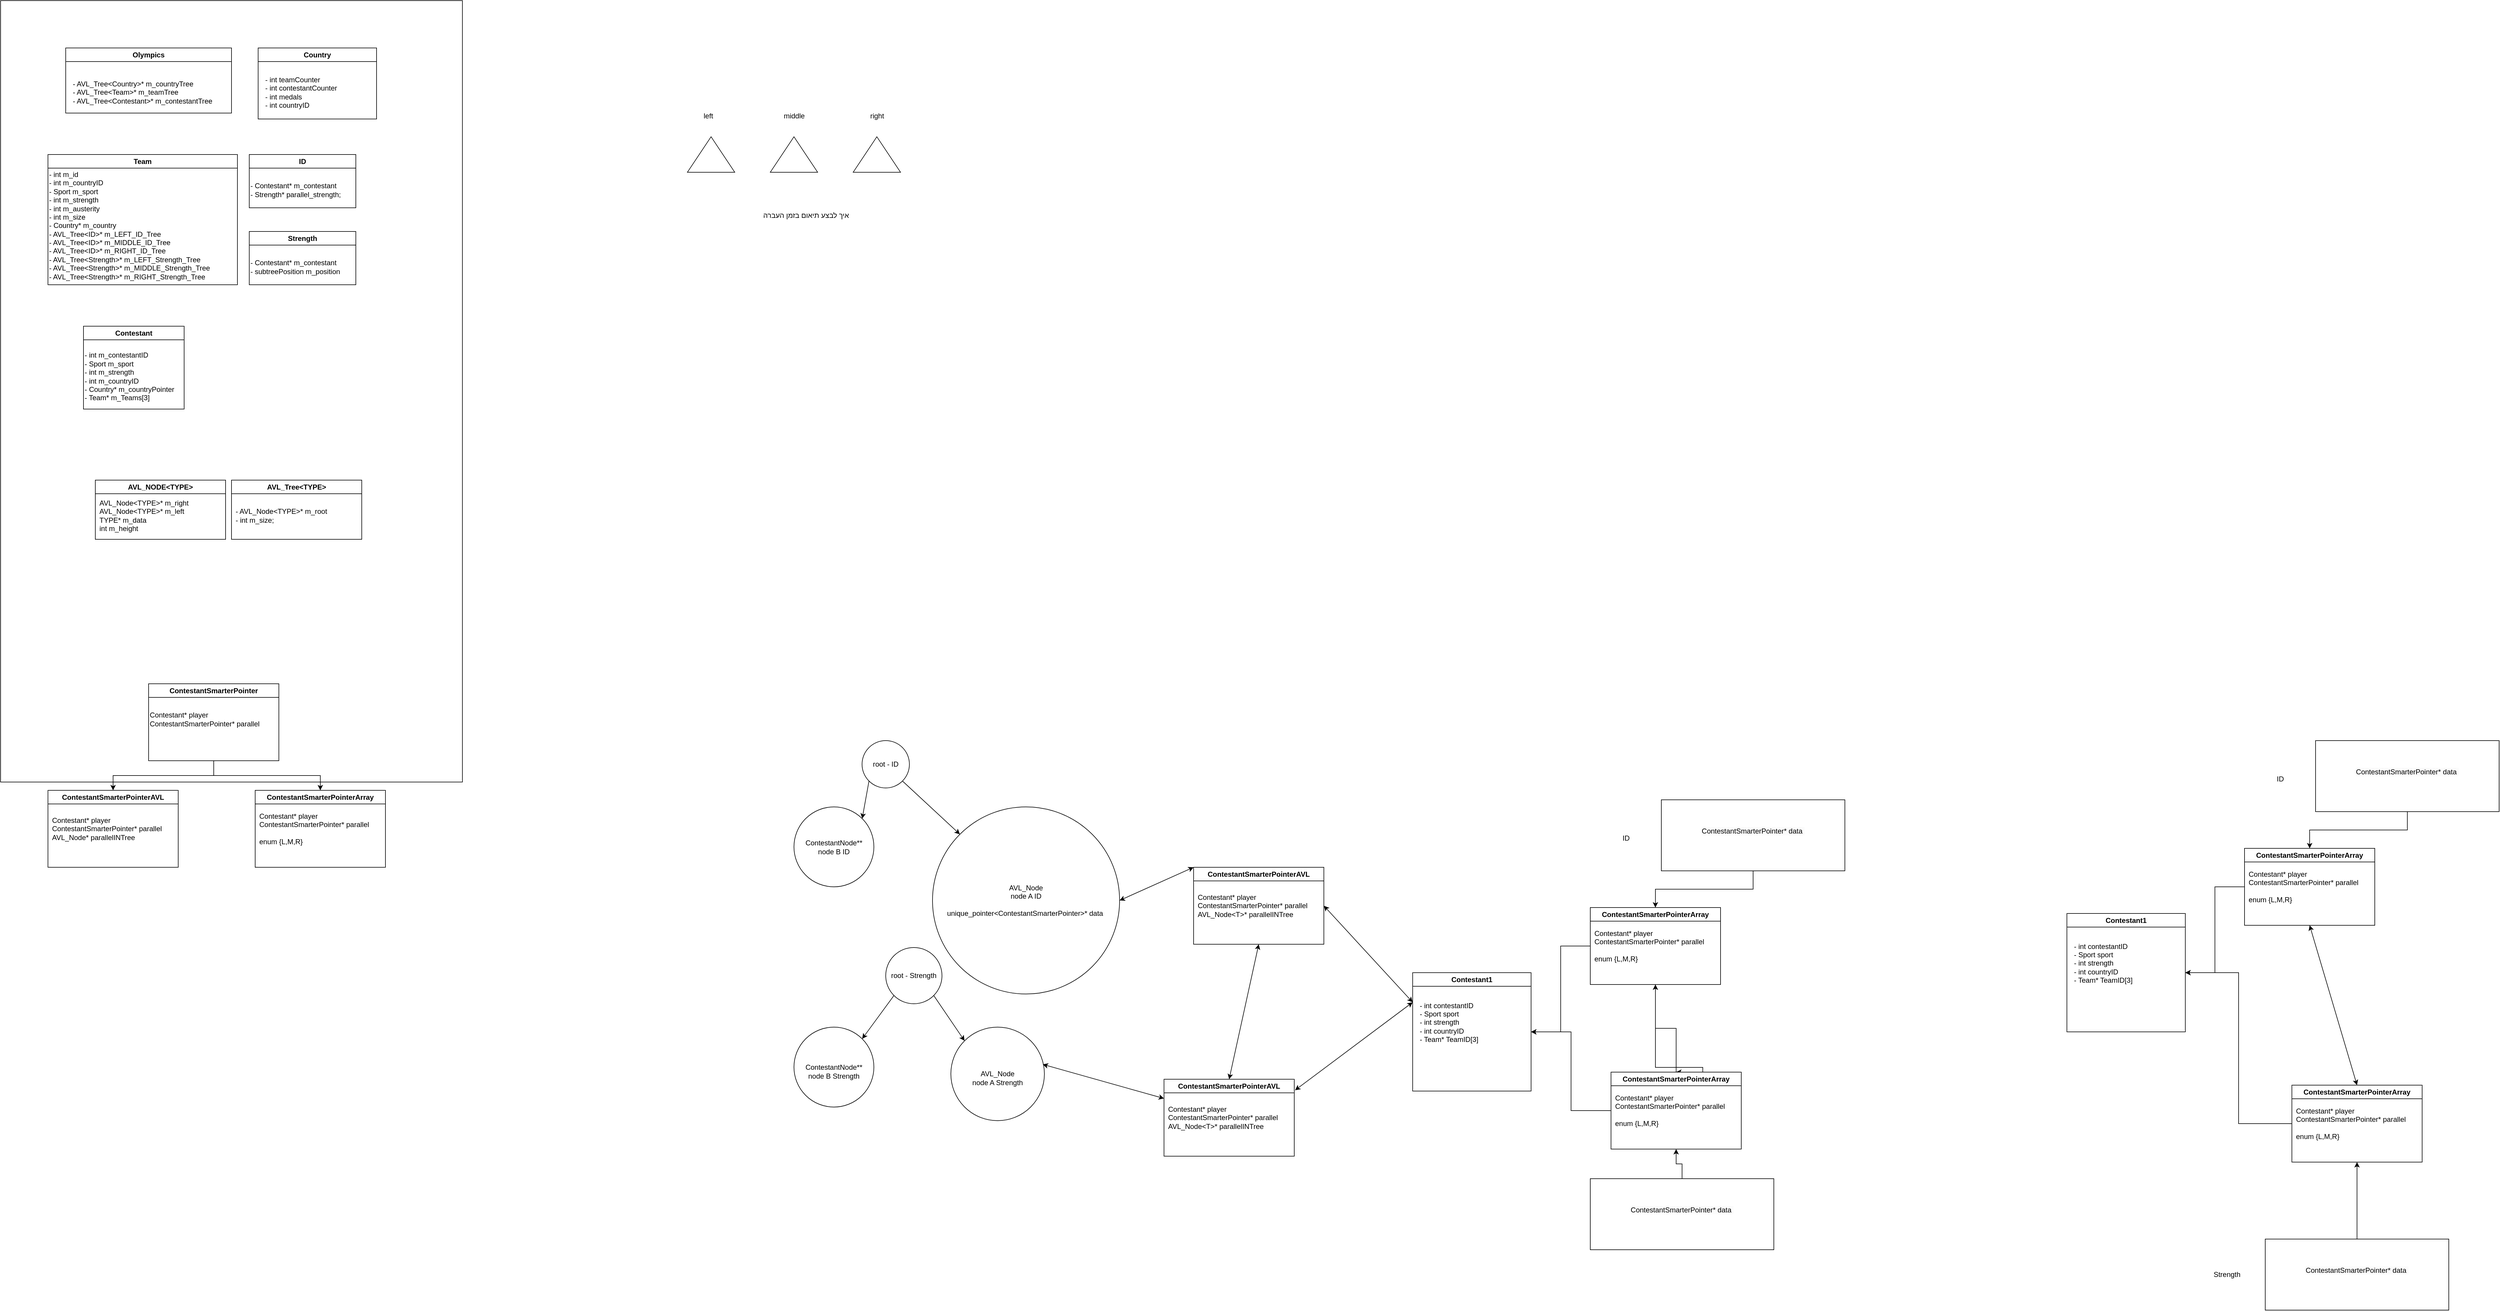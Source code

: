<mxfile version="23.1.5" type="device">
  <diagram name="Class digrams" id="4H7O5t1QDAGb7dw0we2P">
    <mxGraphModel dx="1450" dy="333" grid="1" gridSize="10" guides="1" tooltips="1" connect="1" arrows="1" fold="1" page="1" pageScale="1" pageWidth="850" pageHeight="1100" math="0" shadow="0">
      <root>
        <mxCell id="0" />
        <mxCell id="1" parent="0" />
        <mxCell id="AIO8lVscRBG7UP15IH8a-1" value="" style="rounded=0;whiteSpace=wrap;html=1;" vertex="1" parent="1">
          <mxGeometry x="-10" y="10" width="780" height="1320" as="geometry" />
        </mxCell>
        <mxCell id="T2zxaJ50x-dEuRoKM8ko-1" value="Olympics" style="swimlane;whiteSpace=wrap;html=1;" parent="1" vertex="1">
          <mxGeometry x="100" y="90" width="280" height="110" as="geometry" />
        </mxCell>
        <mxCell id="T2zxaJ50x-dEuRoKM8ko-5" value="- AVL_Tree&amp;lt;Country&amp;gt;* m_countryTree&lt;br&gt;- AVL_Tree&amp;lt;Team&amp;gt;* m_teamTree&lt;br&gt;- AVL_Tree&amp;lt;Contestant&amp;gt;* m_contestantTree" style="text;html=1;align=left;verticalAlign=middle;resizable=0;points=[];autosize=1;strokeColor=none;fillColor=none;" parent="T2zxaJ50x-dEuRoKM8ko-1" vertex="1">
          <mxGeometry x="10" y="45" width="260" height="60" as="geometry" />
        </mxCell>
        <mxCell id="T2zxaJ50x-dEuRoKM8ko-2" value="Country" style="swimlane;whiteSpace=wrap;html=1;" parent="1" vertex="1">
          <mxGeometry x="425" y="90" width="200" height="120" as="geometry" />
        </mxCell>
        <mxCell id="T2zxaJ50x-dEuRoKM8ko-7" value="- int teamCounter&lt;br&gt;- int contestantCounter&lt;br&gt;- int medals&lt;br&gt;- int countryID" style="text;html=1;align=left;verticalAlign=middle;resizable=0;points=[];autosize=1;strokeColor=none;fillColor=none;" parent="T2zxaJ50x-dEuRoKM8ko-2" vertex="1">
          <mxGeometry x="10" y="40" width="140" height="70" as="geometry" />
        </mxCell>
        <mxCell id="T2zxaJ50x-dEuRoKM8ko-3" value="Team" style="swimlane;whiteSpace=wrap;html=1;" parent="1" vertex="1">
          <mxGeometry x="70" y="270" width="320" height="220" as="geometry" />
        </mxCell>
        <mxCell id="T2zxaJ50x-dEuRoKM8ko-6" value="- int m_id&lt;br&gt;- int m_countryID&lt;br&gt;- Sport m_sport&lt;br&gt;- int m_strength&lt;br&gt;- int m_austerity&lt;br&gt;- int m_size&lt;br&gt;- Country* m_country&lt;br&gt;- AVL_Tree&amp;lt;ID&amp;gt;* m_LEFT_ID_Tree&lt;br&gt;- AVL_Tree&amp;lt;ID&amp;gt;* m_MIDDLE_ID_Tree&lt;br&gt;- AVL_Tree&amp;lt;ID&amp;gt;* m_RIGHT_ID_Tree&lt;br&gt;- AVL_Tree&amp;lt;Strength&amp;gt;* m_LEFT_Strength_Tree&lt;br&gt;- AVL_Tree&amp;lt;Strength&amp;gt;* m_MIDDLE_Strength_Tree&lt;br&gt;- AVL_Tree&amp;lt;Strength&amp;gt;* m_RIGHT_Strength_Tree" style="text;html=1;align=left;verticalAlign=middle;resizable=0;points=[];autosize=1;strokeColor=none;fillColor=none;" parent="T2zxaJ50x-dEuRoKM8ko-3" vertex="1">
          <mxGeometry y="20" width="300" height="200" as="geometry" />
        </mxCell>
        <mxCell id="T2zxaJ50x-dEuRoKM8ko-4" value="Contestant" style="swimlane;whiteSpace=wrap;html=1;" parent="1" vertex="1">
          <mxGeometry x="130" y="560" width="170" height="140" as="geometry" />
        </mxCell>
        <mxCell id="T2zxaJ50x-dEuRoKM8ko-8" value="- int m_contestantID&lt;br&gt;- Sport m_sport&lt;br&gt;- int m_strength&lt;br&gt;- int m_countryID&lt;br&gt;- Country*&amp;nbsp;m_countryPointer&lt;br&gt;- Team* m_Teams[3]" style="text;html=1;align=left;verticalAlign=middle;resizable=0;points=[];autosize=1;strokeColor=none;fillColor=none;" parent="T2zxaJ50x-dEuRoKM8ko-4" vertex="1">
          <mxGeometry y="35" width="170" height="100" as="geometry" />
        </mxCell>
        <mxCell id="T2zxaJ50x-dEuRoKM8ko-18" value="" style="triangle;whiteSpace=wrap;html=1;rotation=-90;" parent="1" vertex="1">
          <mxGeometry x="1160" y="230" width="60" height="80" as="geometry" />
        </mxCell>
        <mxCell id="T2zxaJ50x-dEuRoKM8ko-19" value="" style="triangle;whiteSpace=wrap;html=1;rotation=-90;" parent="1" vertex="1">
          <mxGeometry x="1300" y="230" width="60" height="80" as="geometry" />
        </mxCell>
        <mxCell id="T2zxaJ50x-dEuRoKM8ko-20" value="" style="triangle;whiteSpace=wrap;html=1;rotation=-90;" parent="1" vertex="1">
          <mxGeometry x="1440" y="230" width="60" height="80" as="geometry" />
        </mxCell>
        <mxCell id="T2zxaJ50x-dEuRoKM8ko-21" value="left" style="text;html=1;align=center;verticalAlign=middle;resizable=0;points=[];autosize=1;strokeColor=none;fillColor=none;" parent="1" vertex="1">
          <mxGeometry x="1165" y="190" width="40" height="30" as="geometry" />
        </mxCell>
        <mxCell id="T2zxaJ50x-dEuRoKM8ko-22" value="middle" style="text;html=1;align=center;verticalAlign=middle;resizable=0;points=[];autosize=1;strokeColor=none;fillColor=none;" parent="1" vertex="1">
          <mxGeometry x="1300" y="190" width="60" height="30" as="geometry" />
        </mxCell>
        <mxCell id="T2zxaJ50x-dEuRoKM8ko-23" value="right" style="text;html=1;align=center;verticalAlign=middle;resizable=0;points=[];autosize=1;strokeColor=none;fillColor=none;" parent="1" vertex="1">
          <mxGeometry x="1445" y="190" width="50" height="30" as="geometry" />
        </mxCell>
        <mxCell id="N83IAVNiODU6X3ACAAQW-1" value="AVL_NODE&amp;lt;TYPE&amp;gt;" style="swimlane;whiteSpace=wrap;html=1;" parent="1" vertex="1">
          <mxGeometry x="150" y="820" width="220" height="100" as="geometry" />
        </mxCell>
        <mxCell id="N83IAVNiODU6X3ACAAQW-2" value="AVL_Node&amp;lt;TYPE&amp;gt;* m_right&lt;br&gt;AVL_Node&amp;lt;TYPE&amp;gt;* m_left&lt;br&gt;TYPE* m_data&lt;br&gt;int m_height" style="text;html=1;align=left;verticalAlign=middle;resizable=0;points=[];autosize=1;strokeColor=none;fillColor=none;" parent="N83IAVNiODU6X3ACAAQW-1" vertex="1">
          <mxGeometry x="5" y="25" width="170" height="70" as="geometry" />
        </mxCell>
        <mxCell id="ulZXFaWOzzicwTLMzDGT-1" value="root - ID" style="ellipse;whiteSpace=wrap;html=1;aspect=fixed;" parent="1" vertex="1">
          <mxGeometry x="1445" y="1260" width="80" height="80" as="geometry" />
        </mxCell>
        <mxCell id="ulZXFaWOzzicwTLMzDGT-3" value="AVL_Node&lt;br&gt;node A ID&lt;br&gt;&lt;br&gt;unique_pointer&amp;lt;ContestantSmarterPointer&amp;gt;* data&amp;nbsp;" style="ellipse;whiteSpace=wrap;html=1;aspect=fixed;" parent="1" vertex="1">
          <mxGeometry x="1564" y="1372" width="316" height="316" as="geometry" />
        </mxCell>
        <mxCell id="ulZXFaWOzzicwTLMzDGT-5" value="" style="endArrow=classic;html=1;rounded=0;exitX=0;exitY=1;exitDx=0;exitDy=0;entryX=1;entryY=0;entryDx=0;entryDy=0;" parent="1" source="ulZXFaWOzzicwTLMzDGT-1" target="ulZXFaWOzzicwTLMzDGT-9" edge="1">
          <mxGeometry width="50" height="50" relative="1" as="geometry">
            <mxPoint x="1465" y="1482" as="sourcePoint" />
            <mxPoint x="1453.284" y="1483.716" as="targetPoint" />
          </mxGeometry>
        </mxCell>
        <mxCell id="ulZXFaWOzzicwTLMzDGT-7" value="" style="endArrow=classic;html=1;rounded=0;exitX=1;exitY=1;exitDx=0;exitDy=0;entryX=0;entryY=0;entryDx=0;entryDy=0;" parent="1" source="ulZXFaWOzzicwTLMzDGT-1" target="ulZXFaWOzzicwTLMzDGT-3" edge="1">
          <mxGeometry width="50" height="50" relative="1" as="geometry">
            <mxPoint x="1575" y="1452" as="sourcePoint" />
            <mxPoint x="1625" y="1402" as="targetPoint" />
          </mxGeometry>
        </mxCell>
        <mxCell id="ulZXFaWOzzicwTLMzDGT-8" value="איך לבצע תיאום בזמן העברה" style="text;html=1;align=center;verticalAlign=middle;resizable=0;points=[];autosize=1;strokeColor=none;fillColor=none;" parent="1" vertex="1">
          <mxGeometry x="1270" y="358" width="160" height="30" as="geometry" />
        </mxCell>
        <mxCell id="ulZXFaWOzzicwTLMzDGT-9" value="ContestantNode**&lt;br style=&quot;border-color: var(--border-color);&quot;&gt;node B ID" style="ellipse;whiteSpace=wrap;html=1;aspect=fixed;" parent="1" vertex="1">
          <mxGeometry x="1330" y="1372" width="135" height="135" as="geometry" />
        </mxCell>
        <mxCell id="ulZXFaWOzzicwTLMzDGT-10" value="root - Strength" style="ellipse;whiteSpace=wrap;html=1;aspect=fixed;" parent="1" vertex="1">
          <mxGeometry x="1485" y="1609.5" width="95" height="95" as="geometry" />
        </mxCell>
        <mxCell id="ulZXFaWOzzicwTLMzDGT-11" value="&lt;br&gt;AVL_Node&lt;br style=&quot;border-color: var(--border-color); color: rgb(0, 0, 0); font-family: Helvetica; font-size: 12px; font-style: normal; font-variant-ligatures: normal; font-variant-caps: normal; font-weight: 400; letter-spacing: normal; orphans: 2; text-align: center; text-indent: 0px; text-transform: none; widows: 2; word-spacing: 0px; -webkit-text-stroke-width: 0px; background-color: rgb(251, 251, 251); text-decoration-thickness: initial; text-decoration-style: initial; text-decoration-color: initial;&quot;&gt;node A Strength" style="ellipse;whiteSpace=wrap;html=1;aspect=fixed;" parent="1" vertex="1">
          <mxGeometry x="1595" y="1744" width="158" height="158" as="geometry" />
        </mxCell>
        <mxCell id="ulZXFaWOzzicwTLMzDGT-12" value="" style="endArrow=classic;html=1;rounded=0;exitX=0;exitY=1;exitDx=0;exitDy=0;entryX=1;entryY=0;entryDx=0;entryDy=0;" parent="1" source="ulZXFaWOzzicwTLMzDGT-10" target="ulZXFaWOzzicwTLMzDGT-15" edge="1">
          <mxGeometry width="50" height="50" relative="1" as="geometry">
            <mxPoint x="1465" y="1774" as="sourcePoint" />
            <mxPoint x="1453.284" y="1775.716" as="targetPoint" />
          </mxGeometry>
        </mxCell>
        <mxCell id="ulZXFaWOzzicwTLMzDGT-15" value="&lt;br style=&quot;border-color: var(--border-color);&quot;&gt;ContestantNode**&lt;br style=&quot;border-color: var(--border-color);&quot;&gt;&lt;span style=&quot;border-color: var(--border-color);&quot;&gt;node B Strength&lt;/span&gt;" style="ellipse;whiteSpace=wrap;html=1;aspect=fixed;" parent="1" vertex="1">
          <mxGeometry x="1330" y="1744" width="135" height="135" as="geometry" />
        </mxCell>
        <mxCell id="ulZXFaWOzzicwTLMzDGT-17" value="Contestant1" style="swimlane;whiteSpace=wrap;html=1;" parent="1" vertex="1">
          <mxGeometry x="3480" y="1552" width="200" height="200" as="geometry" />
        </mxCell>
        <mxCell id="ulZXFaWOzzicwTLMzDGT-70" value="- int contestantID&lt;br style=&quot;border-color: var(--border-color);&quot;&gt;&lt;span style=&quot;&quot;&gt;- Sport sport&lt;/span&gt;&lt;br style=&quot;border-color: var(--border-color);&quot;&gt;&lt;span style=&quot;&quot;&gt;- int strength&lt;/span&gt;&lt;br style=&quot;border-color: var(--border-color);&quot;&gt;&lt;span style=&quot;&quot;&gt;- int countryID&lt;/span&gt;&lt;br style=&quot;border-color: var(--border-color);&quot;&gt;&lt;span style=&quot;&quot;&gt;- Team* TeamID[3]&lt;/span&gt;" style="text;html=1;align=left;verticalAlign=middle;resizable=0;points=[];autosize=1;strokeColor=none;fillColor=none;" parent="ulZXFaWOzzicwTLMzDGT-17" vertex="1">
          <mxGeometry x="10" y="39" width="120" height="90" as="geometry" />
        </mxCell>
        <mxCell id="ulZXFaWOzzicwTLMzDGT-46" value="" style="endArrow=classic;html=1;rounded=0;exitX=1;exitY=1;exitDx=0;exitDy=0;entryX=0;entryY=0;entryDx=0;entryDy=0;" parent="1" source="ulZXFaWOzzicwTLMzDGT-10" target="ulZXFaWOzzicwTLMzDGT-11" edge="1">
          <mxGeometry width="50" height="50" relative="1" as="geometry">
            <mxPoint x="1565" y="1722" as="sourcePoint" />
            <mxPoint x="1533" y="1784" as="targetPoint" />
          </mxGeometry>
        </mxCell>
        <mxCell id="ulZXFaWOzzicwTLMzDGT-101" value="ContestantSmarterPointerArray" style="swimlane;whiteSpace=wrap;html=1;" parent="1" vertex="1">
          <mxGeometry x="420" y="1344" width="220" height="130" as="geometry" />
        </mxCell>
        <mxCell id="ulZXFaWOzzicwTLMzDGT-102" value="Contestant* player&lt;br&gt;ContestantSmarterPointer* parallel&lt;br&gt;&lt;br&gt;enum {L,M,R}" style="text;html=1;align=left;verticalAlign=middle;resizable=0;points=[];autosize=1;strokeColor=none;fillColor=none;" parent="ulZXFaWOzzicwTLMzDGT-101" vertex="1">
          <mxGeometry x="5" y="30" width="210" height="70" as="geometry" />
        </mxCell>
        <mxCell id="ulZXFaWOzzicwTLMzDGT-103" value="ContestantSmarterPointerAVL" style="swimlane;whiteSpace=wrap;html=1;" parent="1" vertex="1">
          <mxGeometry x="70" y="1344" width="220" height="130" as="geometry" />
        </mxCell>
        <mxCell id="ulZXFaWOzzicwTLMzDGT-104" value="Contestant* player&lt;br&gt;ContestantSmarterPointer* parallel&lt;br&gt;AVL_Node* parallelINTree" style="text;html=1;align=left;verticalAlign=middle;resizable=0;points=[];autosize=1;strokeColor=none;fillColor=none;" parent="ulZXFaWOzzicwTLMzDGT-103" vertex="1">
          <mxGeometry x="5" y="35" width="210" height="60" as="geometry" />
        </mxCell>
        <mxCell id="ulZXFaWOzzicwTLMzDGT-106" value="ContestantSmarterPointer" style="swimlane;whiteSpace=wrap;html=1;" parent="1" vertex="1">
          <mxGeometry x="240" y="1164" width="220" height="130" as="geometry" />
        </mxCell>
        <mxCell id="ulZXFaWOzzicwTLMzDGT-107" value="Contestant* player&lt;br&gt;ContestantSmarterPointer* parallel" style="text;html=1;align=left;verticalAlign=middle;resizable=0;points=[];autosize=1;strokeColor=none;fillColor=none;" parent="ulZXFaWOzzicwTLMzDGT-106" vertex="1">
          <mxGeometry y="40" width="210" height="40" as="geometry" />
        </mxCell>
        <mxCell id="ulZXFaWOzzicwTLMzDGT-108" style="edgeStyle=orthogonalEdgeStyle;rounded=0;orthogonalLoop=1;jettySize=auto;html=1;" parent="1" source="ulZXFaWOzzicwTLMzDGT-106" target="ulZXFaWOzzicwTLMzDGT-103" edge="1">
          <mxGeometry relative="1" as="geometry" />
        </mxCell>
        <mxCell id="ulZXFaWOzzicwTLMzDGT-109" style="edgeStyle=orthogonalEdgeStyle;rounded=0;orthogonalLoop=1;jettySize=auto;html=1;exitX=0.5;exitY=1;exitDx=0;exitDy=0;" parent="1" source="ulZXFaWOzzicwTLMzDGT-106" target="ulZXFaWOzzicwTLMzDGT-101" edge="1">
          <mxGeometry relative="1" as="geometry">
            <mxPoint x="557" y="1023" as="targetPoint" />
          </mxGeometry>
        </mxCell>
        <mxCell id="ulZXFaWOzzicwTLMzDGT-115" style="edgeStyle=orthogonalEdgeStyle;rounded=0;orthogonalLoop=1;jettySize=auto;html=1;entryX=1;entryY=0.5;entryDx=0;entryDy=0;" parent="1" source="ulZXFaWOzzicwTLMzDGT-111" target="ulZXFaWOzzicwTLMzDGT-17" edge="1">
          <mxGeometry relative="1" as="geometry" />
        </mxCell>
        <mxCell id="ulZXFaWOzzicwTLMzDGT-111" value="ContestantSmarterPointerArray" style="swimlane;whiteSpace=wrap;html=1;" parent="1" vertex="1">
          <mxGeometry x="3780" y="1442" width="220" height="130" as="geometry" />
        </mxCell>
        <mxCell id="ulZXFaWOzzicwTLMzDGT-112" value="Contestant* player&lt;br&gt;ContestantSmarterPointer* parallel&lt;br&gt;&lt;br&gt;enum {L,M,R}" style="text;html=1;align=left;verticalAlign=middle;resizable=0;points=[];autosize=1;strokeColor=none;fillColor=none;" parent="ulZXFaWOzzicwTLMzDGT-111" vertex="1">
          <mxGeometry x="5" y="30" width="210" height="70" as="geometry" />
        </mxCell>
        <mxCell id="ulZXFaWOzzicwTLMzDGT-120" style="edgeStyle=orthogonalEdgeStyle;rounded=0;orthogonalLoop=1;jettySize=auto;html=1;entryX=0.5;entryY=0;entryDx=0;entryDy=0;" parent="1" source="ulZXFaWOzzicwTLMzDGT-119" target="ulZXFaWOzzicwTLMzDGT-111" edge="1">
          <mxGeometry relative="1" as="geometry" />
        </mxCell>
        <mxCell id="ulZXFaWOzzicwTLMzDGT-119" value="&#xa;&lt;span style=&quot;color: rgb(0, 0, 0); font-family: Helvetica; font-size: 12px; font-style: normal; font-variant-ligatures: normal; font-variant-caps: normal; font-weight: 400; letter-spacing: normal; orphans: 2; text-align: center; text-indent: 0px; text-transform: none; widows: 2; word-spacing: 0px; -webkit-text-stroke-width: 0px; background-color: rgb(251, 251, 251); text-decoration-thickness: initial; text-decoration-style: initial; text-decoration-color: initial; float: none; display: inline !important;&quot;&gt;ContestantSmarterPointer* data&amp;nbsp;&lt;/span&gt;&#xa;&#xa;" style="rounded=0;whiteSpace=wrap;html=1;" parent="1" vertex="1">
          <mxGeometry x="3900" y="1260" width="310" height="120" as="geometry" />
        </mxCell>
        <mxCell id="ulZXFaWOzzicwTLMzDGT-123" value="ID" style="text;html=1;align=center;verticalAlign=middle;resizable=0;points=[];autosize=1;strokeColor=none;fillColor=none;" parent="1" vertex="1">
          <mxGeometry x="3820" y="1310" width="40" height="30" as="geometry" />
        </mxCell>
        <mxCell id="ulZXFaWOzzicwTLMzDGT-138" style="edgeStyle=orthogonalEdgeStyle;rounded=0;orthogonalLoop=1;jettySize=auto;html=1;entryX=0.5;entryY=1;entryDx=0;entryDy=0;" parent="1" source="ulZXFaWOzzicwTLMzDGT-134" target="ulZXFaWOzzicwTLMzDGT-136" edge="1">
          <mxGeometry relative="1" as="geometry" />
        </mxCell>
        <mxCell id="ulZXFaWOzzicwTLMzDGT-134" value="&#xa;&lt;span style=&quot;color: rgb(0, 0, 0); font-family: Helvetica; font-size: 12px; font-style: normal; font-variant-ligatures: normal; font-variant-caps: normal; font-weight: 400; letter-spacing: normal; orphans: 2; text-align: center; text-indent: 0px; text-transform: none; widows: 2; word-spacing: 0px; -webkit-text-stroke-width: 0px; background-color: rgb(251, 251, 251); text-decoration-thickness: initial; text-decoration-style: initial; text-decoration-color: initial; float: none; display: inline !important;&quot;&gt;ContestantSmarterPointer* data&amp;nbsp;&lt;/span&gt;&#xa;&#xa;" style="rounded=0;whiteSpace=wrap;html=1;" parent="1" vertex="1">
          <mxGeometry x="3815" y="2102" width="310" height="120" as="geometry" />
        </mxCell>
        <mxCell id="ulZXFaWOzzicwTLMzDGT-140" style="edgeStyle=orthogonalEdgeStyle;rounded=0;orthogonalLoop=1;jettySize=auto;html=1;entryX=1;entryY=0.5;entryDx=0;entryDy=0;" parent="1" source="ulZXFaWOzzicwTLMzDGT-136" target="ulZXFaWOzzicwTLMzDGT-17" edge="1">
          <mxGeometry relative="1" as="geometry" />
        </mxCell>
        <mxCell id="ulZXFaWOzzicwTLMzDGT-136" value="ContestantSmarterPointerArray" style="swimlane;whiteSpace=wrap;html=1;" parent="1" vertex="1">
          <mxGeometry x="3860" y="1842" width="220" height="130" as="geometry" />
        </mxCell>
        <mxCell id="ulZXFaWOzzicwTLMzDGT-137" value="Contestant* player&lt;br&gt;ContestantSmarterPointer* parallel&lt;br&gt;&lt;br&gt;enum {L,M,R}" style="text;html=1;align=left;verticalAlign=middle;resizable=0;points=[];autosize=1;strokeColor=none;fillColor=none;" parent="ulZXFaWOzzicwTLMzDGT-136" vertex="1">
          <mxGeometry x="5" y="30" width="210" height="70" as="geometry" />
        </mxCell>
        <mxCell id="ulZXFaWOzzicwTLMzDGT-143" value="Contestant1" style="swimlane;whiteSpace=wrap;html=1;" parent="1" vertex="1">
          <mxGeometry x="2375" y="1652" width="200" height="200" as="geometry" />
        </mxCell>
        <mxCell id="ulZXFaWOzzicwTLMzDGT-144" value="- int contestantID&lt;br style=&quot;border-color: var(--border-color);&quot;&gt;&lt;span style=&quot;&quot;&gt;- Sport sport&lt;/span&gt;&lt;br style=&quot;border-color: var(--border-color);&quot;&gt;&lt;span style=&quot;&quot;&gt;- int strength&lt;/span&gt;&lt;br style=&quot;border-color: var(--border-color);&quot;&gt;&lt;span style=&quot;&quot;&gt;- int countryID&lt;/span&gt;&lt;br style=&quot;border-color: var(--border-color);&quot;&gt;&lt;span style=&quot;&quot;&gt;- Team* TeamID[3]&lt;/span&gt;" style="text;html=1;align=left;verticalAlign=middle;resizable=0;points=[];autosize=1;strokeColor=none;fillColor=none;" parent="ulZXFaWOzzicwTLMzDGT-143" vertex="1">
          <mxGeometry x="10" y="39" width="120" height="90" as="geometry" />
        </mxCell>
        <mxCell id="ulZXFaWOzzicwTLMzDGT-145" style="edgeStyle=orthogonalEdgeStyle;rounded=0;orthogonalLoop=1;jettySize=auto;html=1;entryX=1;entryY=0.5;entryDx=0;entryDy=0;" parent="1" source="ulZXFaWOzzicwTLMzDGT-146" target="ulZXFaWOzzicwTLMzDGT-143" edge="1">
          <mxGeometry relative="1" as="geometry" />
        </mxCell>
        <mxCell id="ulZXFaWOzzicwTLMzDGT-146" value="ContestantSmarterPointerArray" style="swimlane;whiteSpace=wrap;html=1;" parent="1" vertex="1">
          <mxGeometry x="2675" y="1542" width="220" height="130" as="geometry" />
        </mxCell>
        <mxCell id="ulZXFaWOzzicwTLMzDGT-147" value="Contestant* player&lt;br&gt;ContestantSmarterPointer* parallel&lt;br&gt;&lt;br&gt;enum {L,M,R}" style="text;html=1;align=left;verticalAlign=middle;resizable=0;points=[];autosize=1;strokeColor=none;fillColor=none;" parent="ulZXFaWOzzicwTLMzDGT-146" vertex="1">
          <mxGeometry x="5" y="30" width="210" height="70" as="geometry" />
        </mxCell>
        <mxCell id="ulZXFaWOzzicwTLMzDGT-148" style="edgeStyle=orthogonalEdgeStyle;rounded=0;orthogonalLoop=1;jettySize=auto;html=1;entryX=0.5;entryY=0;entryDx=0;entryDy=0;" parent="1" source="ulZXFaWOzzicwTLMzDGT-149" target="ulZXFaWOzzicwTLMzDGT-146" edge="1">
          <mxGeometry relative="1" as="geometry" />
        </mxCell>
        <mxCell id="ulZXFaWOzzicwTLMzDGT-149" value="&#xa;&lt;span style=&quot;color: rgb(0, 0, 0); font-family: Helvetica; font-size: 12px; font-style: normal; font-variant-ligatures: normal; font-variant-caps: normal; font-weight: 400; letter-spacing: normal; orphans: 2; text-align: center; text-indent: 0px; text-transform: none; widows: 2; word-spacing: 0px; -webkit-text-stroke-width: 0px; background-color: rgb(251, 251, 251); text-decoration-thickness: initial; text-decoration-style: initial; text-decoration-color: initial; float: none; display: inline !important;&quot;&gt;ContestantSmarterPointer* data&amp;nbsp;&lt;/span&gt;&#xa;&#xa;" style="rounded=0;whiteSpace=wrap;html=1;" parent="1" vertex="1">
          <mxGeometry x="2795" y="1360" width="310" height="120" as="geometry" />
        </mxCell>
        <mxCell id="ulZXFaWOzzicwTLMzDGT-150" value="ID" style="text;html=1;align=center;verticalAlign=middle;resizable=0;points=[];autosize=1;strokeColor=none;fillColor=none;" parent="1" vertex="1">
          <mxGeometry x="2715" y="1410" width="40" height="30" as="geometry" />
        </mxCell>
        <mxCell id="ulZXFaWOzzicwTLMzDGT-151" style="edgeStyle=orthogonalEdgeStyle;rounded=0;orthogonalLoop=1;jettySize=auto;html=1;entryX=0.5;entryY=0;entryDx=0;entryDy=0;exitX=0.5;exitY=1;exitDx=0;exitDy=0;" parent="1" source="ulZXFaWOzzicwTLMzDGT-146" target="ulZXFaWOzzicwTLMzDGT-156" edge="1">
          <mxGeometry relative="1" as="geometry">
            <Array as="points">
              <mxPoint x="2785" y="1812" />
              <mxPoint x="2865" y="1812" />
            </Array>
          </mxGeometry>
        </mxCell>
        <mxCell id="ulZXFaWOzzicwTLMzDGT-152" style="edgeStyle=orthogonalEdgeStyle;rounded=0;orthogonalLoop=1;jettySize=auto;html=1;entryX=0.5;entryY=1;entryDx=0;entryDy=0;" parent="1" source="ulZXFaWOzzicwTLMzDGT-153" target="ulZXFaWOzzicwTLMzDGT-156" edge="1">
          <mxGeometry relative="1" as="geometry" />
        </mxCell>
        <mxCell id="ulZXFaWOzzicwTLMzDGT-153" value="&#xa;&lt;span style=&quot;color: rgb(0, 0, 0); font-family: Helvetica; font-size: 12px; font-style: normal; font-variant-ligatures: normal; font-variant-caps: normal; font-weight: 400; letter-spacing: normal; orphans: 2; text-align: center; text-indent: 0px; text-transform: none; widows: 2; word-spacing: 0px; -webkit-text-stroke-width: 0px; background-color: rgb(251, 251, 251); text-decoration-thickness: initial; text-decoration-style: initial; text-decoration-color: initial; float: none; display: inline !important;&quot;&gt;ContestantSmarterPointer* data&amp;nbsp;&lt;/span&gt;&#xa;&#xa;" style="rounded=0;whiteSpace=wrap;html=1;" parent="1" vertex="1">
          <mxGeometry x="2675" y="2000" width="310" height="120" as="geometry" />
        </mxCell>
        <mxCell id="ulZXFaWOzzicwTLMzDGT-154" style="edgeStyle=orthogonalEdgeStyle;rounded=0;orthogonalLoop=1;jettySize=auto;html=1;entryX=1;entryY=0.5;entryDx=0;entryDy=0;" parent="1" source="ulZXFaWOzzicwTLMzDGT-156" target="ulZXFaWOzzicwTLMzDGT-143" edge="1">
          <mxGeometry relative="1" as="geometry" />
        </mxCell>
        <mxCell id="ulZXFaWOzzicwTLMzDGT-155" style="edgeStyle=orthogonalEdgeStyle;rounded=0;orthogonalLoop=1;jettySize=auto;html=1;entryX=0.5;entryY=1;entryDx=0;entryDy=0;" parent="1" source="ulZXFaWOzzicwTLMzDGT-156" target="ulZXFaWOzzicwTLMzDGT-146" edge="1">
          <mxGeometry relative="1" as="geometry" />
        </mxCell>
        <mxCell id="ulZXFaWOzzicwTLMzDGT-156" value="ContestantSmarterPointerArray" style="swimlane;whiteSpace=wrap;html=1;" parent="1" vertex="1">
          <mxGeometry x="2710" y="1820" width="220" height="130" as="geometry" />
        </mxCell>
        <mxCell id="ulZXFaWOzzicwTLMzDGT-157" value="Contestant* player&lt;br&gt;ContestantSmarterPointer* parallel&lt;br&gt;&lt;br&gt;enum {L,M,R}" style="text;html=1;align=left;verticalAlign=middle;resizable=0;points=[];autosize=1;strokeColor=none;fillColor=none;" parent="ulZXFaWOzzicwTLMzDGT-156" vertex="1">
          <mxGeometry x="5" y="30" width="210" height="70" as="geometry" />
        </mxCell>
        <mxCell id="ulZXFaWOzzicwTLMzDGT-158" value="ContestantSmarterPointerAVL" style="swimlane;whiteSpace=wrap;html=1;" parent="1" vertex="1">
          <mxGeometry x="2005" y="1474" width="220" height="130" as="geometry" />
        </mxCell>
        <mxCell id="ulZXFaWOzzicwTLMzDGT-159" value="Contestant* player&lt;br&gt;ContestantSmarterPointer* parallel&lt;br&gt;AVL_Node&amp;lt;T&amp;gt;* parallelINTree" style="text;html=1;align=left;verticalAlign=middle;resizable=0;points=[];autosize=1;strokeColor=none;fillColor=none;" parent="ulZXFaWOzzicwTLMzDGT-158" vertex="1">
          <mxGeometry x="5" y="35" width="210" height="60" as="geometry" />
        </mxCell>
        <mxCell id="ulZXFaWOzzicwTLMzDGT-160" value="ContestantSmarterPointerAVL" style="swimlane;whiteSpace=wrap;html=1;" parent="1" vertex="1">
          <mxGeometry x="1955" y="1832" width="220" height="130" as="geometry" />
        </mxCell>
        <mxCell id="ulZXFaWOzzicwTLMzDGT-161" value="Contestant* player&lt;br&gt;ContestantSmarterPointer* parallel&lt;br&gt;AVL_Node&amp;lt;T&amp;gt;* parallelINTree" style="text;html=1;align=left;verticalAlign=middle;resizable=0;points=[];autosize=1;strokeColor=none;fillColor=none;" parent="ulZXFaWOzzicwTLMzDGT-160" vertex="1">
          <mxGeometry x="5" y="35" width="210" height="60" as="geometry" />
        </mxCell>
        <mxCell id="ulZXFaWOzzicwTLMzDGT-163" value="" style="endArrow=classic;startArrow=classic;html=1;rounded=0;exitX=1;exitY=0.5;exitDx=0;exitDy=0;entryX=0;entryY=0;entryDx=0;entryDy=0;" parent="1" source="ulZXFaWOzzicwTLMzDGT-3" target="ulZXFaWOzzicwTLMzDGT-158" edge="1">
          <mxGeometry width="50" height="50" relative="1" as="geometry">
            <mxPoint x="2025" y="1742" as="sourcePoint" />
            <mxPoint x="2010" y="1580" as="targetPoint" />
          </mxGeometry>
        </mxCell>
        <mxCell id="ulZXFaWOzzicwTLMzDGT-164" value="" style="endArrow=classic;startArrow=classic;html=1;rounded=0;exitX=0.982;exitY=0.398;exitDx=0;exitDy=0;exitPerimeter=0;entryX=0;entryY=0.25;entryDx=0;entryDy=0;" parent="1" source="ulZXFaWOzzicwTLMzDGT-11" target="ulZXFaWOzzicwTLMzDGT-160" edge="1">
          <mxGeometry width="50" height="50" relative="1" as="geometry">
            <mxPoint x="1945" y="1842" as="sourcePoint" />
            <mxPoint x="1995" y="1792" as="targetPoint" />
          </mxGeometry>
        </mxCell>
        <mxCell id="ulZXFaWOzzicwTLMzDGT-165" value="" style="endArrow=classic;startArrow=classic;html=1;rounded=0;exitX=1.006;exitY=0.143;exitDx=0;exitDy=0;exitPerimeter=0;entryX=0;entryY=0.25;entryDx=0;entryDy=0;" parent="1" source="ulZXFaWOzzicwTLMzDGT-160" target="ulZXFaWOzzicwTLMzDGT-143" edge="1">
          <mxGeometry width="50" height="50" relative="1" as="geometry">
            <mxPoint x="2315" y="1982" as="sourcePoint" />
            <mxPoint x="2365" y="1932" as="targetPoint" />
          </mxGeometry>
        </mxCell>
        <mxCell id="ulZXFaWOzzicwTLMzDGT-166" value="" style="endArrow=classic;startArrow=classic;html=1;rounded=0;entryX=0.5;entryY=1;entryDx=0;entryDy=0;exitX=0.5;exitY=0;exitDx=0;exitDy=0;" parent="1" source="ulZXFaWOzzicwTLMzDGT-160" target="ulZXFaWOzzicwTLMzDGT-158" edge="1">
          <mxGeometry width="50" height="50" relative="1" as="geometry">
            <mxPoint x="2055" y="1802" as="sourcePoint" />
            <mxPoint x="2105" y="1752" as="targetPoint" />
          </mxGeometry>
        </mxCell>
        <mxCell id="ulZXFaWOzzicwTLMzDGT-167" value="" style="endArrow=classic;startArrow=classic;html=1;rounded=0;exitX=1;exitY=0.5;exitDx=0;exitDy=0;entryX=0;entryY=0.25;entryDx=0;entryDy=0;" parent="1" source="ulZXFaWOzzicwTLMzDGT-158" target="ulZXFaWOzzicwTLMzDGT-143" edge="1">
          <mxGeometry width="50" height="50" relative="1" as="geometry">
            <mxPoint x="2325" y="1632" as="sourcePoint" />
            <mxPoint x="2375" y="1582" as="targetPoint" />
          </mxGeometry>
        </mxCell>
        <mxCell id="ulZXFaWOzzicwTLMzDGT-168" value="Strength" style="text;html=1;align=center;verticalAlign=middle;resizable=0;points=[];autosize=1;strokeColor=none;fillColor=none;" parent="1" vertex="1">
          <mxGeometry x="3715" y="2147" width="70" height="30" as="geometry" />
        </mxCell>
        <mxCell id="ulZXFaWOzzicwTLMzDGT-170" value="" style="endArrow=classic;startArrow=classic;html=1;rounded=0;entryX=0.5;entryY=1;entryDx=0;entryDy=0;exitX=0.5;exitY=0;exitDx=0;exitDy=0;" parent="1" source="ulZXFaWOzzicwTLMzDGT-136" target="ulZXFaWOzzicwTLMzDGT-111" edge="1">
          <mxGeometry width="50" height="50" relative="1" as="geometry">
            <mxPoint x="3980" y="1720" as="sourcePoint" />
            <mxPoint x="4030" y="1670" as="targetPoint" />
          </mxGeometry>
        </mxCell>
        <mxCell id="AIO8lVscRBG7UP15IH8a-2" value="ID" style="swimlane;whiteSpace=wrap;html=1;" vertex="1" parent="1">
          <mxGeometry x="410" y="270" width="180" height="90" as="geometry" />
        </mxCell>
        <mxCell id="AIO8lVscRBG7UP15IH8a-3" value="- Contestant* m_contestant&lt;br&gt;- Strength* parallel_strength;" style="text;html=1;align=left;verticalAlign=middle;resizable=0;points=[];autosize=1;strokeColor=none;fillColor=none;" vertex="1" parent="AIO8lVscRBG7UP15IH8a-2">
          <mxGeometry y="40" width="180" height="40" as="geometry" />
        </mxCell>
        <mxCell id="AIO8lVscRBG7UP15IH8a-4" value="Strength" style="swimlane;whiteSpace=wrap;html=1;" vertex="1" parent="1">
          <mxGeometry x="410" y="400" width="180" height="90" as="geometry" />
        </mxCell>
        <mxCell id="AIO8lVscRBG7UP15IH8a-5" value="- Contestant* m_contestant&lt;br&gt;- subtreePosition m_position" style="text;html=1;align=left;verticalAlign=middle;resizable=0;points=[];autosize=1;strokeColor=none;fillColor=none;" vertex="1" parent="AIO8lVscRBG7UP15IH8a-4">
          <mxGeometry y="40" width="170" height="40" as="geometry" />
        </mxCell>
        <mxCell id="AIO8lVscRBG7UP15IH8a-7" value="AVL_Tree&amp;lt;TYPE&amp;gt;" style="swimlane;whiteSpace=wrap;html=1;" vertex="1" parent="1">
          <mxGeometry x="380" y="820" width="220" height="100" as="geometry" />
        </mxCell>
        <mxCell id="AIO8lVscRBG7UP15IH8a-8" value="- AVL_Node&amp;lt;TYPE&amp;gt;* m_root&lt;br&gt;- int m_size;" style="text;html=1;align=left;verticalAlign=middle;resizable=0;points=[];autosize=1;strokeColor=none;fillColor=none;" vertex="1" parent="AIO8lVscRBG7UP15IH8a-7">
          <mxGeometry x="5" y="40" width="180" height="40" as="geometry" />
        </mxCell>
      </root>
    </mxGraphModel>
  </diagram>
</mxfile>

